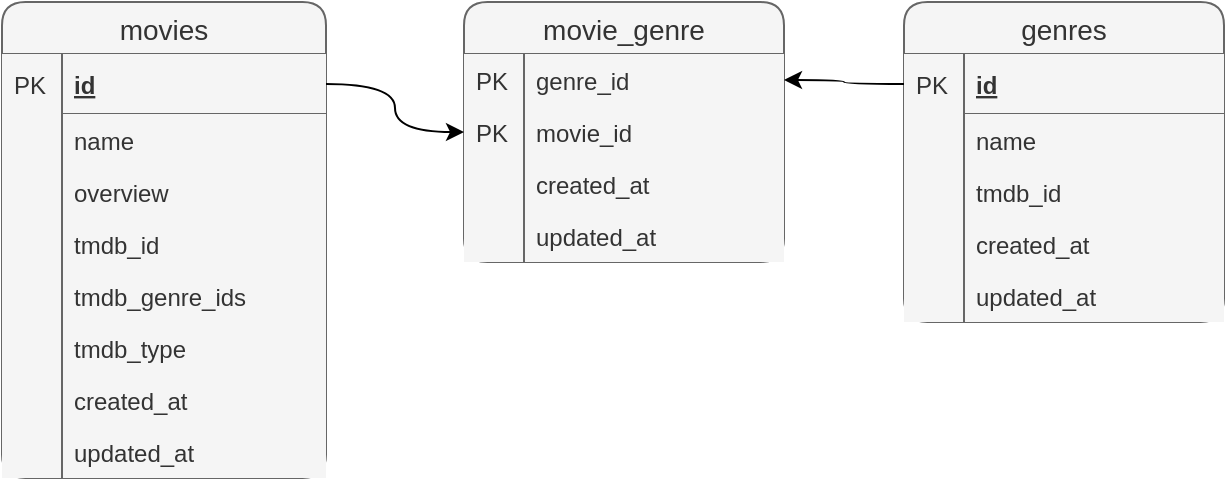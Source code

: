 <mxfile pages="3">
    <diagram id="ILsuDi99UKR0qeGbidP1" name="ERD">
        <mxGraphModel dx="1161" dy="1388" grid="1" gridSize="10" guides="1" tooltips="1" connect="1" arrows="1" fold="1" page="1" pageScale="1" pageWidth="850" pageHeight="1100" math="0" shadow="0">
            <root>
                <mxCell id="vcM7IYLUsMrzzwx1DQUQ-0"/>
                <mxCell id="vcM7IYLUsMrzzwx1DQUQ-1" parent="vcM7IYLUsMrzzwx1DQUQ-0"/>
                <mxCell id="tAt5nxoeN-rRa-Il4vab-0" value="movies" style="swimlane;fontStyle=0;childLayout=stackLayout;horizontal=1;startSize=26;fillColor=#f5f5f5;horizontalStack=0;resizeParent=1;resizeParentMax=0;resizeLast=0;collapsible=1;marginBottom=0;swimlaneFillColor=#ffffff;align=center;fontSize=14;strokeColor=#666666;fontColor=#333333;rounded=1;" parent="vcM7IYLUsMrzzwx1DQUQ-1" vertex="1">
                    <mxGeometry x="120" y="-780" width="162" height="238" as="geometry"/>
                </mxCell>
                <mxCell id="tAt5nxoeN-rRa-Il4vab-1" value="id" style="shape=partialRectangle;top=0;left=0;right=0;bottom=1;align=left;verticalAlign=middle;fillColor=#f5f5f5;spacingLeft=34;spacingRight=4;overflow=hidden;rotatable=0;points=[[0,0.5],[1,0.5]];portConstraint=eastwest;dropTarget=0;fontStyle=5;fontSize=12;fontColor=#333333;strokeColor=#666666;rounded=1;" parent="tAt5nxoeN-rRa-Il4vab-0" vertex="1">
                    <mxGeometry y="26" width="162" height="30" as="geometry"/>
                </mxCell>
                <mxCell id="tAt5nxoeN-rRa-Il4vab-2" value="PK" style="shape=partialRectangle;top=0;left=0;bottom=0;fillColor=#f5f5f5;align=left;verticalAlign=middle;spacingLeft=4;spacingRight=4;overflow=hidden;rotatable=0;points=[];portConstraint=eastwest;part=1;fontSize=12;fontColor=#333333;strokeColor=#666666;rounded=1;" parent="tAt5nxoeN-rRa-Il4vab-1" vertex="1" connectable="0">
                    <mxGeometry width="30" height="30" as="geometry"/>
                </mxCell>
                <mxCell id="tAt5nxoeN-rRa-Il4vab-3" value="name" style="shape=partialRectangle;top=0;left=0;right=0;bottom=0;align=left;verticalAlign=top;fillColor=#f5f5f5;spacingLeft=34;spacingRight=4;overflow=hidden;rotatable=0;points=[[0,0.5],[1,0.5]];portConstraint=eastwest;dropTarget=0;fontSize=12;fontColor=#333333;strokeColor=#666666;rounded=1;" parent="tAt5nxoeN-rRa-Il4vab-0" vertex="1">
                    <mxGeometry y="56" width="162" height="26" as="geometry"/>
                </mxCell>
                <mxCell id="tAt5nxoeN-rRa-Il4vab-4" value="" style="shape=partialRectangle;top=0;left=0;bottom=0;fillColor=#f5f5f5;align=left;verticalAlign=top;spacingLeft=4;spacingRight=4;overflow=hidden;rotatable=0;points=[];portConstraint=eastwest;part=1;fontSize=12;fontColor=#333333;strokeColor=#666666;rounded=1;" parent="tAt5nxoeN-rRa-Il4vab-3" vertex="1" connectable="0">
                    <mxGeometry width="30" height="26" as="geometry"/>
                </mxCell>
                <mxCell id="8" value="overview" style="shape=partialRectangle;top=0;left=0;right=0;bottom=0;align=left;verticalAlign=top;fillColor=#f5f5f5;spacingLeft=34;spacingRight=4;overflow=hidden;rotatable=0;points=[[0,0.5],[1,0.5]];portConstraint=eastwest;dropTarget=0;fontSize=12;fontColor=#333333;strokeColor=#666666;rounded=1;" parent="tAt5nxoeN-rRa-Il4vab-0" vertex="1">
                    <mxGeometry y="82" width="162" height="26" as="geometry"/>
                </mxCell>
                <mxCell id="9" value="" style="shape=partialRectangle;top=0;left=0;bottom=0;fillColor=#f5f5f5;align=left;verticalAlign=top;spacingLeft=4;spacingRight=4;overflow=hidden;rotatable=0;points=[];portConstraint=eastwest;part=1;fontSize=12;fontColor=#333333;strokeColor=#666666;rounded=1;" parent="8" vertex="1" connectable="0">
                    <mxGeometry width="30" height="26" as="geometry"/>
                </mxCell>
                <mxCell id="0" value="tmdb_id" style="shape=partialRectangle;top=0;left=0;right=0;bottom=0;align=left;verticalAlign=top;fillColor=#f5f5f5;spacingLeft=34;spacingRight=4;overflow=hidden;rotatable=0;points=[[0,0.5],[1,0.5]];portConstraint=eastwest;dropTarget=0;fontSize=12;fontColor=#333333;strokeColor=#666666;rounded=1;" parent="tAt5nxoeN-rRa-Il4vab-0" vertex="1">
                    <mxGeometry y="108" width="162" height="26" as="geometry"/>
                </mxCell>
                <mxCell id="1" value="" style="shape=partialRectangle;top=0;left=0;bottom=0;fillColor=#f5f5f5;align=left;verticalAlign=top;spacingLeft=4;spacingRight=4;overflow=hidden;rotatable=0;points=[];portConstraint=eastwest;part=1;fontSize=12;fontColor=#333333;strokeColor=#666666;rounded=1;" parent="0" vertex="1" connectable="0">
                    <mxGeometry width="30" height="26" as="geometry"/>
                </mxCell>
                <mxCell id="2" value="tmdb_genre_ids" style="shape=partialRectangle;top=0;left=0;right=0;bottom=0;align=left;verticalAlign=top;fillColor=#f5f5f5;spacingLeft=34;spacingRight=4;overflow=hidden;rotatable=0;points=[[0,0.5],[1,0.5]];portConstraint=eastwest;dropTarget=0;fontSize=12;fontColor=#333333;strokeColor=#666666;rounded=1;" parent="tAt5nxoeN-rRa-Il4vab-0" vertex="1">
                    <mxGeometry y="134" width="162" height="26" as="geometry"/>
                </mxCell>
                <mxCell id="3" value="" style="shape=partialRectangle;top=0;left=0;bottom=0;fillColor=#f5f5f5;align=left;verticalAlign=top;spacingLeft=4;spacingRight=4;overflow=hidden;rotatable=0;points=[];portConstraint=eastwest;part=1;fontSize=12;fontColor=#333333;strokeColor=#666666;rounded=1;" parent="2" vertex="1" connectable="0">
                    <mxGeometry width="30" height="26" as="geometry"/>
                </mxCell>
                <mxCell id="10" value="tmdb_type" style="shape=partialRectangle;top=0;left=0;right=0;bottom=0;align=left;verticalAlign=top;fillColor=#f5f5f5;spacingLeft=34;spacingRight=4;overflow=hidden;rotatable=0;points=[[0,0.5],[1,0.5]];portConstraint=eastwest;dropTarget=0;fontSize=12;fontColor=#333333;strokeColor=#666666;rounded=1;" vertex="1" parent="tAt5nxoeN-rRa-Il4vab-0">
                    <mxGeometry y="160" width="162" height="26" as="geometry"/>
                </mxCell>
                <mxCell id="11" value="" style="shape=partialRectangle;top=0;left=0;bottom=0;fillColor=#f5f5f5;align=left;verticalAlign=top;spacingLeft=4;spacingRight=4;overflow=hidden;rotatable=0;points=[];portConstraint=eastwest;part=1;fontSize=12;fontColor=#333333;strokeColor=#666666;rounded=1;" vertex="1" connectable="0" parent="10">
                    <mxGeometry width="30" height="26" as="geometry"/>
                </mxCell>
                <mxCell id="tAt5nxoeN-rRa-Il4vab-13" value="created_at" style="shape=partialRectangle;top=0;left=0;right=0;bottom=0;align=left;verticalAlign=top;fillColor=#f5f5f5;spacingLeft=34;spacingRight=4;overflow=hidden;rotatable=0;points=[[0,0.5],[1,0.5]];portConstraint=eastwest;dropTarget=0;fontSize=12;fontColor=#333333;strokeColor=#666666;rounded=1;" parent="tAt5nxoeN-rRa-Il4vab-0" vertex="1">
                    <mxGeometry y="186" width="162" height="26" as="geometry"/>
                </mxCell>
                <mxCell id="tAt5nxoeN-rRa-Il4vab-14" value="" style="shape=partialRectangle;top=0;left=0;bottom=0;fillColor=#f5f5f5;align=left;verticalAlign=top;spacingLeft=4;spacingRight=4;overflow=hidden;rotatable=0;points=[];portConstraint=eastwest;part=1;fontSize=12;fontColor=#333333;strokeColor=#666666;rounded=1;" parent="tAt5nxoeN-rRa-Il4vab-13" vertex="1" connectable="0">
                    <mxGeometry width="30" height="26" as="geometry"/>
                </mxCell>
                <mxCell id="tAt5nxoeN-rRa-Il4vab-15" value="updated_at" style="shape=partialRectangle;top=0;left=0;right=0;bottom=0;align=left;verticalAlign=top;fillColor=#f5f5f5;spacingLeft=34;spacingRight=4;overflow=hidden;rotatable=0;points=[[0,0.5],[1,0.5]];portConstraint=eastwest;dropTarget=0;fontSize=12;fontColor=#333333;strokeColor=#666666;rounded=1;" parent="tAt5nxoeN-rRa-Il4vab-0" vertex="1">
                    <mxGeometry y="212" width="162" height="26" as="geometry"/>
                </mxCell>
                <mxCell id="tAt5nxoeN-rRa-Il4vab-16" value="" style="shape=partialRectangle;top=0;left=0;bottom=0;fillColor=#f5f5f5;align=left;verticalAlign=top;spacingLeft=4;spacingRight=4;overflow=hidden;rotatable=0;points=[];portConstraint=eastwest;part=1;fontSize=12;fontColor=#333333;strokeColor=#666666;rounded=1;" parent="tAt5nxoeN-rRa-Il4vab-15" vertex="1" connectable="0">
                    <mxGeometry width="30" height="26" as="geometry"/>
                </mxCell>
                <mxCell id="k5NsuN3QZmuKokKL-RZl-0" style="edgeStyle=orthogonalEdgeStyle;orthogonalLoop=1;jettySize=auto;html=1;shadow=1;curved=1;" parent="vcM7IYLUsMrzzwx1DQUQ-1" edge="1">
                    <mxGeometry relative="1" as="geometry">
                        <mxPoint x="219" y="-1021.5" as="targetPoint"/>
                    </mxGeometry>
                </mxCell>
                <mxCell id="k5NsuN3QZmuKokKL-RZl-1" style="edgeStyle=orthogonalEdgeStyle;orthogonalLoop=1;jettySize=auto;html=1;entryX=0;entryY=0.5;entryDx=0;entryDy=0;shadow=1;curved=1;" parent="vcM7IYLUsMrzzwx1DQUQ-1" edge="1">
                    <mxGeometry relative="1" as="geometry">
                        <mxPoint x="219" y="-943.5" as="targetPoint"/>
                    </mxGeometry>
                </mxCell>
                <mxCell id="k5NsuN3QZmuKokKL-RZl-2" style="edgeStyle=orthogonalEdgeStyle;orthogonalLoop=1;jettySize=auto;html=1;shadow=1;curved=1;" parent="vcM7IYLUsMrzzwx1DQUQ-1" edge="1">
                    <mxGeometry relative="1" as="geometry">
                        <mxPoint x="219" y="-917.5" as="targetPoint"/>
                    </mxGeometry>
                </mxCell>
                <mxCell id="NCR3lOCbP5tCAlC4qutH-0" value="genres" style="swimlane;fontStyle=0;childLayout=stackLayout;horizontal=1;startSize=26;fillColor=#f5f5f5;horizontalStack=0;resizeParent=1;resizeParentMax=0;resizeLast=0;collapsible=1;marginBottom=0;swimlaneFillColor=#ffffff;align=center;fontSize=14;strokeColor=#666666;fontColor=#333333;rounded=1;" parent="vcM7IYLUsMrzzwx1DQUQ-1" vertex="1">
                    <mxGeometry x="571" y="-780" width="160" height="160" as="geometry">
                        <mxRectangle x="500" y="340" width="60" height="26" as="alternateBounds"/>
                    </mxGeometry>
                </mxCell>
                <mxCell id="NCR3lOCbP5tCAlC4qutH-1" value="id" style="shape=partialRectangle;top=0;left=0;right=0;bottom=1;align=left;verticalAlign=middle;fillColor=#f5f5f5;spacingLeft=34;spacingRight=4;overflow=hidden;rotatable=0;points=[[0,0.5],[1,0.5]];portConstraint=eastwest;dropTarget=0;fontStyle=5;fontSize=12;fontColor=#333333;strokeColor=#666666;rounded=1;" parent="NCR3lOCbP5tCAlC4qutH-0" vertex="1">
                    <mxGeometry y="26" width="160" height="30" as="geometry"/>
                </mxCell>
                <mxCell id="NCR3lOCbP5tCAlC4qutH-2" value="PK" style="shape=partialRectangle;top=0;left=0;bottom=0;fillColor=#f5f5f5;align=left;verticalAlign=middle;spacingLeft=4;spacingRight=4;overflow=hidden;rotatable=0;points=[];portConstraint=eastwest;part=1;fontSize=12;fontColor=#333333;strokeColor=#666666;rounded=1;" parent="NCR3lOCbP5tCAlC4qutH-1" vertex="1" connectable="0">
                    <mxGeometry width="30" height="30" as="geometry"/>
                </mxCell>
                <mxCell id="NCR3lOCbP5tCAlC4qutH-3" value="name" style="shape=partialRectangle;top=0;left=0;right=0;bottom=0;align=left;verticalAlign=top;fillColor=#f5f5f5;spacingLeft=34;spacingRight=4;overflow=hidden;rotatable=0;points=[[0,0.5],[1,0.5]];portConstraint=eastwest;dropTarget=0;fontSize=12;fontColor=#333333;strokeColor=#666666;rounded=1;" parent="NCR3lOCbP5tCAlC4qutH-0" vertex="1">
                    <mxGeometry y="56" width="160" height="26" as="geometry"/>
                </mxCell>
                <mxCell id="NCR3lOCbP5tCAlC4qutH-4" value="" style="shape=partialRectangle;top=0;left=0;bottom=0;fillColor=#f5f5f5;align=left;verticalAlign=top;spacingLeft=4;spacingRight=4;overflow=hidden;rotatable=0;points=[];portConstraint=eastwest;part=1;fontSize=12;fontColor=#333333;strokeColor=#666666;rounded=1;" parent="NCR3lOCbP5tCAlC4qutH-3" vertex="1" connectable="0">
                    <mxGeometry width="30" height="26" as="geometry"/>
                </mxCell>
                <mxCell id="6" value="tmdb_id" style="shape=partialRectangle;top=0;left=0;right=0;bottom=0;align=left;verticalAlign=top;fillColor=#f5f5f5;spacingLeft=34;spacingRight=4;overflow=hidden;rotatable=0;points=[[0,0.5],[1,0.5]];portConstraint=eastwest;dropTarget=0;fontSize=12;fontColor=#333333;strokeColor=#666666;rounded=1;" parent="NCR3lOCbP5tCAlC4qutH-0" vertex="1">
                    <mxGeometry y="82" width="160" height="26" as="geometry"/>
                </mxCell>
                <mxCell id="7" value="" style="shape=partialRectangle;top=0;left=0;bottom=0;fillColor=#f5f5f5;align=left;verticalAlign=top;spacingLeft=4;spacingRight=4;overflow=hidden;rotatable=0;points=[];portConstraint=eastwest;part=1;fontSize=12;fontColor=#333333;strokeColor=#666666;rounded=1;" parent="6" vertex="1" connectable="0">
                    <mxGeometry width="30" height="26" as="geometry"/>
                </mxCell>
                <mxCell id="NCR3lOCbP5tCAlC4qutH-19" value="created_at" style="shape=partialRectangle;top=0;left=0;right=0;bottom=0;align=left;verticalAlign=top;fillColor=#f5f5f5;spacingLeft=34;spacingRight=4;overflow=hidden;rotatable=0;points=[[0,0.5],[1,0.5]];portConstraint=eastwest;dropTarget=0;fontSize=12;fontColor=#333333;strokeColor=#666666;rounded=1;" parent="NCR3lOCbP5tCAlC4qutH-0" vertex="1">
                    <mxGeometry y="108" width="160" height="26" as="geometry"/>
                </mxCell>
                <mxCell id="NCR3lOCbP5tCAlC4qutH-20" value="" style="shape=partialRectangle;top=0;left=0;bottom=0;fillColor=#f5f5f5;align=left;verticalAlign=top;spacingLeft=4;spacingRight=4;overflow=hidden;rotatable=0;points=[];portConstraint=eastwest;part=1;fontSize=12;fontColor=#333333;strokeColor=#666666;rounded=1;" parent="NCR3lOCbP5tCAlC4qutH-19" vertex="1" connectable="0">
                    <mxGeometry width="30" height="26" as="geometry"/>
                </mxCell>
                <mxCell id="NCR3lOCbP5tCAlC4qutH-21" value="updated_at" style="shape=partialRectangle;top=0;left=0;right=0;bottom=0;align=left;verticalAlign=top;fillColor=#f5f5f5;spacingLeft=34;spacingRight=4;overflow=hidden;rotatable=0;points=[[0,0.5],[1,0.5]];portConstraint=eastwest;dropTarget=0;fontSize=12;fontColor=#333333;strokeColor=#666666;rounded=1;" parent="NCR3lOCbP5tCAlC4qutH-0" vertex="1">
                    <mxGeometry y="134" width="160" height="26" as="geometry"/>
                </mxCell>
                <mxCell id="NCR3lOCbP5tCAlC4qutH-22" value="" style="shape=partialRectangle;top=0;left=0;bottom=0;fillColor=#f5f5f5;align=left;verticalAlign=top;spacingLeft=4;spacingRight=4;overflow=hidden;rotatable=0;points=[];portConstraint=eastwest;part=1;fontSize=12;fontColor=#333333;strokeColor=#666666;rounded=1;" parent="NCR3lOCbP5tCAlC4qutH-21" vertex="1" connectable="0">
                    <mxGeometry width="30" height="26" as="geometry"/>
                </mxCell>
                <mxCell id="tmbdwu4wpEMfSbHaPj2V-0" value="movie_genre" style="swimlane;fontStyle=0;childLayout=stackLayout;horizontal=1;startSize=26;fillColor=#f5f5f5;horizontalStack=0;resizeParent=1;resizeParentMax=0;resizeLast=0;collapsible=1;marginBottom=0;swimlaneFillColor=#ffffff;align=center;fontSize=14;strokeColor=#666666;fontColor=#333333;rounded=1;" parent="vcM7IYLUsMrzzwx1DQUQ-1" vertex="1">
                    <mxGeometry x="351" y="-780" width="160" height="130" as="geometry">
                        <mxRectangle x="500" y="340" width="60" height="26" as="alternateBounds"/>
                    </mxGeometry>
                </mxCell>
                <mxCell id="tmbdwu4wpEMfSbHaPj2V-3" value="genre_id" style="shape=partialRectangle;top=0;left=0;right=0;bottom=0;align=left;verticalAlign=top;fillColor=#f5f5f5;spacingLeft=34;spacingRight=4;overflow=hidden;rotatable=0;points=[[0,0.5],[1,0.5]];portConstraint=eastwest;dropTarget=0;fontSize=12;fontColor=#333333;strokeColor=#666666;rounded=1;" parent="tmbdwu4wpEMfSbHaPj2V-0" vertex="1">
                    <mxGeometry y="26" width="160" height="26" as="geometry"/>
                </mxCell>
                <mxCell id="tmbdwu4wpEMfSbHaPj2V-4" value="PK" style="shape=partialRectangle;top=0;left=0;bottom=0;fillColor=#f5f5f5;align=left;verticalAlign=top;spacingLeft=4;spacingRight=4;overflow=hidden;rotatable=0;points=[];portConstraint=eastwest;part=1;fontSize=12;fontColor=#333333;strokeColor=#666666;rounded=1;" parent="tmbdwu4wpEMfSbHaPj2V-3" vertex="1" connectable="0">
                    <mxGeometry width="30" height="26" as="geometry"/>
                </mxCell>
                <mxCell id="tmbdwu4wpEMfSbHaPj2V-5" value="movie_id" style="shape=partialRectangle;top=0;left=0;right=0;bottom=0;align=left;verticalAlign=top;fillColor=#f5f5f5;spacingLeft=34;spacingRight=4;overflow=hidden;rotatable=0;points=[[0,0.5],[1,0.5]];portConstraint=eastwest;dropTarget=0;fontSize=12;fontColor=#333333;strokeColor=#666666;rounded=1;" parent="tmbdwu4wpEMfSbHaPj2V-0" vertex="1">
                    <mxGeometry y="52" width="160" height="26" as="geometry"/>
                </mxCell>
                <mxCell id="tmbdwu4wpEMfSbHaPj2V-6" value="PK" style="shape=partialRectangle;top=0;left=0;bottom=0;fillColor=#f5f5f5;align=left;verticalAlign=top;spacingLeft=4;spacingRight=4;overflow=hidden;rotatable=0;points=[];portConstraint=eastwest;part=1;fontSize=12;fontColor=#333333;strokeColor=#666666;rounded=1;" parent="tmbdwu4wpEMfSbHaPj2V-5" vertex="1" connectable="0">
                    <mxGeometry width="30" height="26" as="geometry"/>
                </mxCell>
                <mxCell id="tmbdwu4wpEMfSbHaPj2V-7" value="created_at" style="shape=partialRectangle;top=0;left=0;right=0;bottom=0;align=left;verticalAlign=top;fillColor=#f5f5f5;spacingLeft=34;spacingRight=4;overflow=hidden;rotatable=0;points=[[0,0.5],[1,0.5]];portConstraint=eastwest;dropTarget=0;fontSize=12;fontColor=#333333;strokeColor=#666666;rounded=1;" parent="tmbdwu4wpEMfSbHaPj2V-0" vertex="1">
                    <mxGeometry y="78" width="160" height="26" as="geometry"/>
                </mxCell>
                <mxCell id="tmbdwu4wpEMfSbHaPj2V-8" value="" style="shape=partialRectangle;top=0;left=0;bottom=0;fillColor=#f5f5f5;align=left;verticalAlign=top;spacingLeft=4;spacingRight=4;overflow=hidden;rotatable=0;points=[];portConstraint=eastwest;part=1;fontSize=12;fontColor=#333333;strokeColor=#666666;rounded=1;" parent="tmbdwu4wpEMfSbHaPj2V-7" vertex="1" connectable="0">
                    <mxGeometry width="30" height="26" as="geometry"/>
                </mxCell>
                <mxCell id="tmbdwu4wpEMfSbHaPj2V-9" value="updated_at" style="shape=partialRectangle;top=0;left=0;right=0;bottom=0;align=left;verticalAlign=top;fillColor=#f5f5f5;spacingLeft=34;spacingRight=4;overflow=hidden;rotatable=0;points=[[0,0.5],[1,0.5]];portConstraint=eastwest;dropTarget=0;fontSize=12;fontColor=#333333;strokeColor=#666666;rounded=1;" parent="tmbdwu4wpEMfSbHaPj2V-0" vertex="1">
                    <mxGeometry y="104" width="160" height="26" as="geometry"/>
                </mxCell>
                <mxCell id="tmbdwu4wpEMfSbHaPj2V-10" value="" style="shape=partialRectangle;top=0;left=0;bottom=0;fillColor=#f5f5f5;align=left;verticalAlign=top;spacingLeft=4;spacingRight=4;overflow=hidden;rotatable=0;points=[];portConstraint=eastwest;part=1;fontSize=12;fontColor=#333333;strokeColor=#666666;rounded=1;" parent="tmbdwu4wpEMfSbHaPj2V-9" vertex="1" connectable="0">
                    <mxGeometry width="30" height="26" as="geometry"/>
                </mxCell>
                <mxCell id="tmbdwu4wpEMfSbHaPj2V-11" style="edgeStyle=orthogonalEdgeStyle;orthogonalLoop=1;jettySize=auto;html=1;entryX=1;entryY=0.5;entryDx=0;entryDy=0;curved=1;" parent="vcM7IYLUsMrzzwx1DQUQ-1" source="NCR3lOCbP5tCAlC4qutH-1" target="tmbdwu4wpEMfSbHaPj2V-3" edge="1">
                    <mxGeometry relative="1" as="geometry"/>
                </mxCell>
                <mxCell id="tmbdwu4wpEMfSbHaPj2V-12" style="edgeStyle=orthogonalEdgeStyle;orthogonalLoop=1;jettySize=auto;html=1;curved=1;" parent="vcM7IYLUsMrzzwx1DQUQ-1" source="tAt5nxoeN-rRa-Il4vab-1" target="tmbdwu4wpEMfSbHaPj2V-5" edge="1">
                    <mxGeometry relative="1" as="geometry"/>
                </mxCell>
            </root>
        </mxGraphModel>
    </diagram>
    <diagram id="qJ5WpqcXAYGiYcH5BDwA" name="Request life cycle">
        <mxGraphModel dx="1344" dy="624" grid="1" gridSize="10" guides="1" tooltips="1" connect="1" arrows="1" fold="1" page="1" pageScale="1" pageWidth="850" pageHeight="1100" math="0" shadow="0">
            <root>
                <mxCell id="vPlLT5pN4zHW__-pL-Tc-0"/>
                <mxCell id="vPlLT5pN4zHW__-pL-Tc-1" parent="vPlLT5pN4zHW__-pL-Tc-0"/>
                <mxCell id="9JlnYq2Dand_yF6pgm6V-21" value="eloquentAll" style="ellipse;whiteSpace=wrap;html=1;rounded=1;" parent="vPlLT5pN4zHW__-pL-Tc-1" vertex="1">
                    <mxGeometry x="60" y="180" width="120" height="60" as="geometry"/>
                </mxCell>
                <mxCell id="9JlnYq2Dand_yF6pgm6V-7" style="edgeStyle=orthogonalEdgeStyle;curved=1;rounded=0;orthogonalLoop=1;jettySize=auto;html=1;entryX=0.5;entryY=0;entryDx=0;entryDy=0;" parent="vPlLT5pN4zHW__-pL-Tc-1" source="9JlnYq2Dand_yF6pgm6V-0" target="9JlnYq2Dand_yF6pgm6V-1" edge="1">
                    <mxGeometry relative="1" as="geometry"/>
                </mxCell>
                <mxCell id="9JlnYq2Dand_yF6pgm6V-0" value="Controller" style="whiteSpace=wrap;html=1;rounded=1;" parent="vPlLT5pN4zHW__-pL-Tc-1" vertex="1">
                    <mxGeometry x="360" y="200" width="120" height="60" as="geometry"/>
                </mxCell>
                <mxCell id="9JlnYq2Dand_yF6pgm6V-14" style="edgeStyle=orthogonalEdgeStyle;curved=1;rounded=0;orthogonalLoop=1;jettySize=auto;html=1;entryX=0;entryY=0.5;entryDx=0;entryDy=0;" parent="vPlLT5pN4zHW__-pL-Tc-1" source="9JlnYq2Dand_yF6pgm6V-1" target="9JlnYq2Dand_yF6pgm6V-4" edge="1">
                    <mxGeometry relative="1" as="geometry">
                        <mxPoint x="290" y="430" as="targetPoint"/>
                    </mxGeometry>
                </mxCell>
                <mxCell id="9JlnYq2Dand_yF6pgm6V-1" value="RepositoryInterface" style="whiteSpace=wrap;html=1;rounded=1;" parent="vPlLT5pN4zHW__-pL-Tc-1" vertex="1">
                    <mxGeometry x="230" y="320" width="120" height="60" as="geometry"/>
                </mxCell>
                <mxCell id="9JlnYq2Dand_yF6pgm6V-4" value="EloquentRepository" style="whiteSpace=wrap;html=1;rounded=1;" parent="vPlLT5pN4zHW__-pL-Tc-1" vertex="1">
                    <mxGeometry x="345" y="460" width="150" height="60" as="geometry"/>
                </mxCell>
                <mxCell id="9JlnYq2Dand_yF6pgm6V-8" style="edgeStyle=orthogonalEdgeStyle;curved=1;rounded=0;orthogonalLoop=1;jettySize=auto;html=1;entryX=0.5;entryY=0;entryDx=0;entryDy=0;" parent="vPlLT5pN4zHW__-pL-Tc-1" source="9JlnYq2Dand_yF6pgm6V-5" target="9JlnYq2Dand_yF6pgm6V-0" edge="1">
                    <mxGeometry relative="1" as="geometry"/>
                </mxCell>
                <mxCell id="9JlnYq2Dand_yF6pgm6V-5" value="Request" style="whiteSpace=wrap;html=1;rounded=1;" parent="vPlLT5pN4zHW__-pL-Tc-1" vertex="1">
                    <mxGeometry x="360" y="80" width="120" height="60" as="geometry"/>
                </mxCell>
                <mxCell id="9JlnYq2Dand_yF6pgm6V-17" value="eloquentCreate" style="ellipse;whiteSpace=wrap;html=1;rounded=1;" parent="vPlLT5pN4zHW__-pL-Tc-1" vertex="1">
                    <mxGeometry x="60" y="320" width="120" height="60" as="geometry"/>
                </mxCell>
                <mxCell id="9JlnYq2Dand_yF6pgm6V-18" value="eloquentUpdate" style="ellipse;whiteSpace=wrap;html=1;rounded=1;" parent="vPlLT5pN4zHW__-pL-Tc-1" vertex="1">
                    <mxGeometry x="60" y="390" width="120" height="60" as="geometry"/>
                </mxCell>
                <mxCell id="9JlnYq2Dand_yF6pgm6V-19" value="eloquentDelete" style="ellipse;whiteSpace=wrap;html=1;rounded=1;" parent="vPlLT5pN4zHW__-pL-Tc-1" vertex="1">
                    <mxGeometry x="60" y="460" width="120" height="60" as="geometry"/>
                </mxCell>
                <mxCell id="9JlnYq2Dand_yF6pgm6V-20" value="eloquentFind" style="ellipse;whiteSpace=wrap;html=1;rounded=1;" parent="vPlLT5pN4zHW__-pL-Tc-1" vertex="1">
                    <mxGeometry x="60" y="250" width="120" height="60" as="geometry"/>
                </mxCell>
            </root>
        </mxGraphModel>
    </diagram>
</mxfile>
